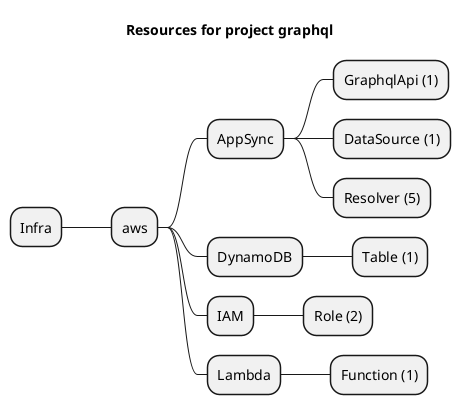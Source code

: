 @startmindmap
title Resources for project graphql
skinparam monochrome true
+ Infra
++ aws
+++ AppSync
++++ GraphqlApi (1)
++++ DataSource (1)
++++ Resolver (5)
+++ DynamoDB
++++ Table (1)
+++ IAM
++++ Role (2)
+++ Lambda
++++ Function (1)
@endmindmap